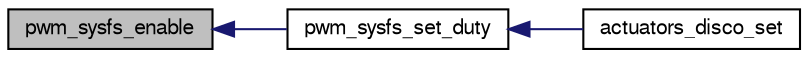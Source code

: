 digraph "pwm_sysfs_enable"
{
  edge [fontname="FreeSans",fontsize="10",labelfontname="FreeSans",labelfontsize="10"];
  node [fontname="FreeSans",fontsize="10",shape=record];
  rankdir="LR";
  Node1 [label="pwm_sysfs_enable",height=0.2,width=0.4,color="black", fillcolor="grey75", style="filled", fontcolor="black"];
  Node1 -> Node2 [dir="back",color="midnightblue",fontsize="10",style="solid",fontname="FreeSans"];
  Node2 [label="pwm_sysfs_set_duty",height=0.2,width=0.4,color="black", fillcolor="white", style="filled",URL="$pwm__sysfs_8h.html#a0e2b5ad11b55ee4c60e50ed3633cf4b5"];
  Node2 -> Node3 [dir="back",color="midnightblue",fontsize="10",style="solid",fontname="FreeSans"];
  Node3 [label="actuators_disco_set",height=0.2,width=0.4,color="black", fillcolor="white", style="filled",URL="$boards_2disco_2actuators_8h.html#aee9c4499f32c1157c62c8d2a47f600d7"];
}
